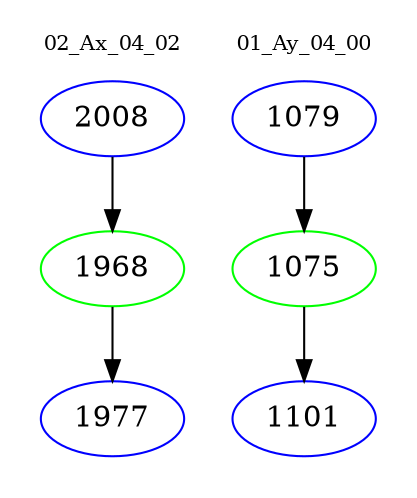 digraph{
subgraph cluster_0 {
color = white
label = "02_Ax_04_02";
fontsize=10;
T0_2008 [label="2008", color="blue"]
T0_2008 -> T0_1968 [color="black"]
T0_1968 [label="1968", color="green"]
T0_1968 -> T0_1977 [color="black"]
T0_1977 [label="1977", color="blue"]
}
subgraph cluster_1 {
color = white
label = "01_Ay_04_00";
fontsize=10;
T1_1079 [label="1079", color="blue"]
T1_1079 -> T1_1075 [color="black"]
T1_1075 [label="1075", color="green"]
T1_1075 -> T1_1101 [color="black"]
T1_1101 [label="1101", color="blue"]
}
}
